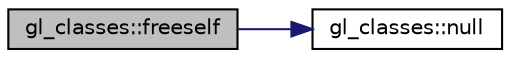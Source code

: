 digraph "gl_classes::freeself"
{
  edge [fontname="Helvetica",fontsize="10",labelfontname="Helvetica",labelfontsize="10"];
  node [fontname="Helvetica",fontsize="10",shape=record];
  rankdir="LR";
  Node125 [label="gl_classes::freeself",height=0.2,width=0.4,color="black", fillcolor="grey75", style="filled", fontcolor="black"];
  Node125 -> Node126 [color="midnightblue",fontsize="10",style="solid",fontname="Helvetica"];
  Node126 [label="gl_classes::null",height=0.2,width=0.4,color="black", fillcolor="white", style="filled",URL="$d6/dab/classgl__classes.html#aaaf0d9229c8d3ef44b35bb592dfae392"];
}

